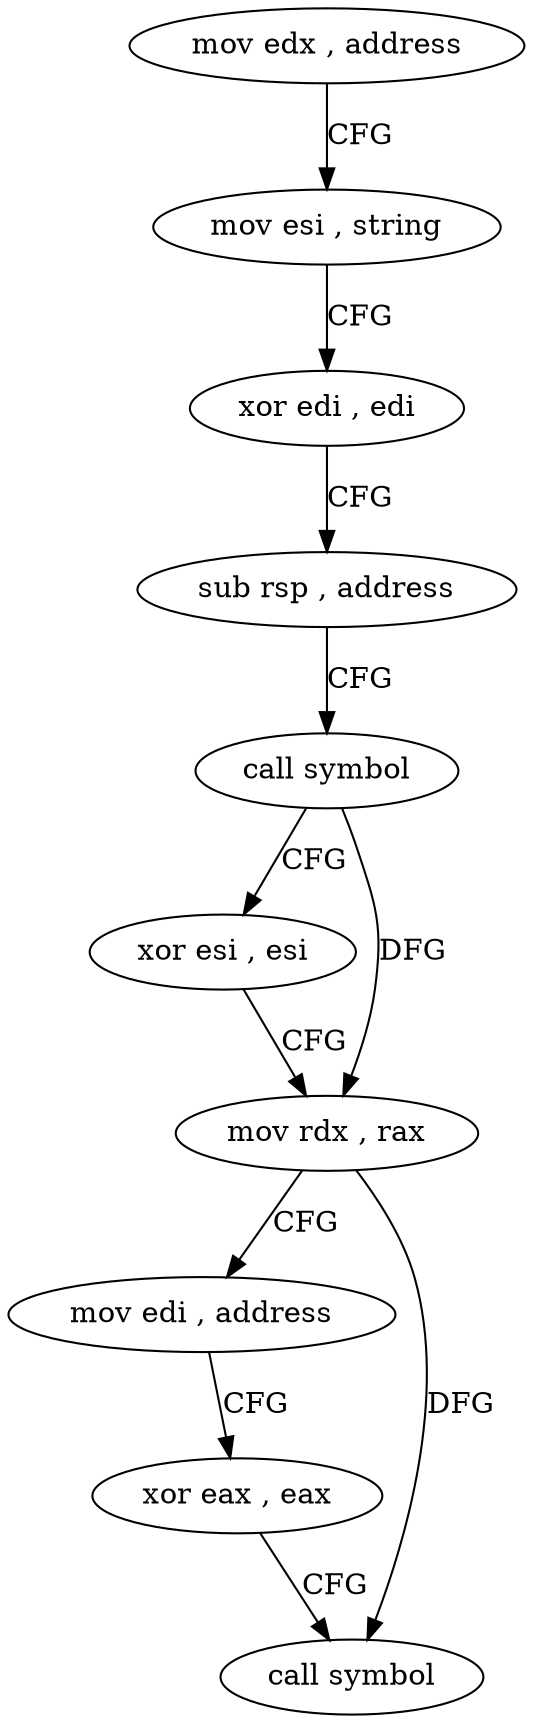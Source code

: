 digraph "func" {
"4208435" [label = "mov edx , address" ]
"4208440" [label = "mov esi , string" ]
"4208445" [label = "xor edi , edi" ]
"4208447" [label = "sub rsp , address" ]
"4208451" [label = "call symbol" ]
"4208456" [label = "xor esi , esi" ]
"4208458" [label = "mov rdx , rax" ]
"4208461" [label = "mov edi , address" ]
"4208466" [label = "xor eax , eax" ]
"4208468" [label = "call symbol" ]
"4208435" -> "4208440" [ label = "CFG" ]
"4208440" -> "4208445" [ label = "CFG" ]
"4208445" -> "4208447" [ label = "CFG" ]
"4208447" -> "4208451" [ label = "CFG" ]
"4208451" -> "4208456" [ label = "CFG" ]
"4208451" -> "4208458" [ label = "DFG" ]
"4208456" -> "4208458" [ label = "CFG" ]
"4208458" -> "4208461" [ label = "CFG" ]
"4208458" -> "4208468" [ label = "DFG" ]
"4208461" -> "4208466" [ label = "CFG" ]
"4208466" -> "4208468" [ label = "CFG" ]
}
